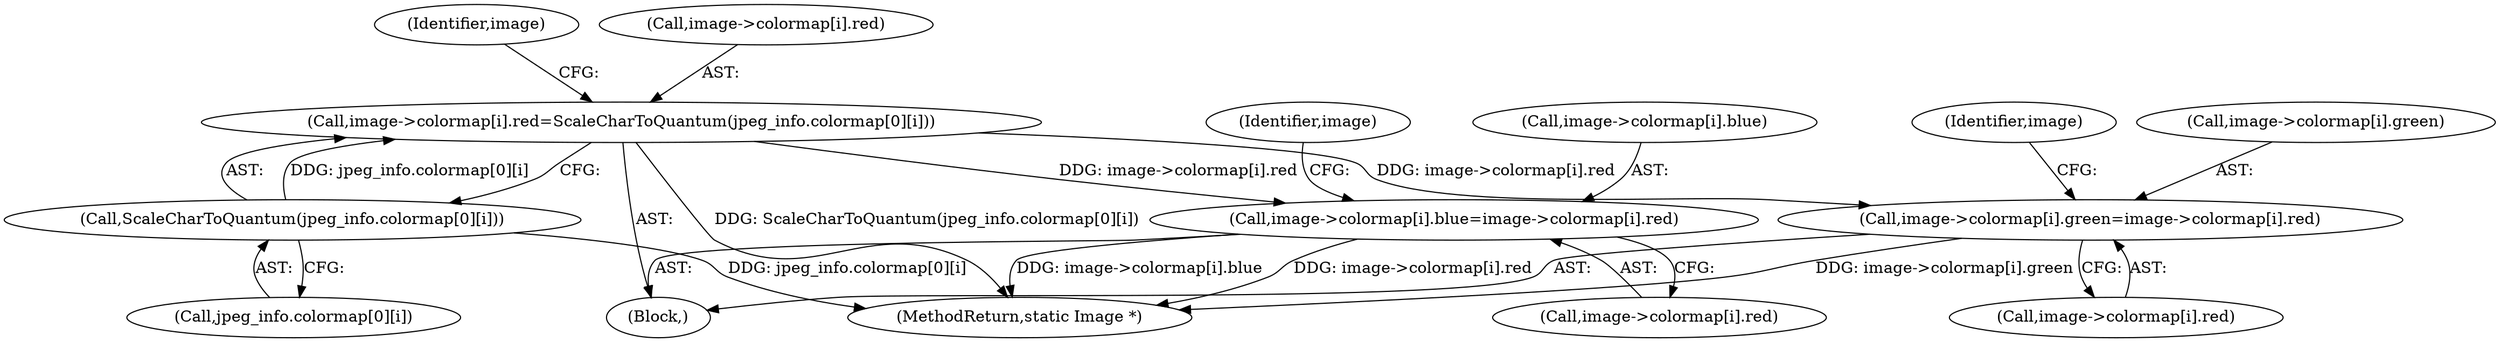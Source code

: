 digraph "0_ImageMagick_f6e9d0d9955e85bdd7540b251cd50d598dacc5e6_29@pointer" {
"1001192" [label="(Call,image->colormap[i].red=ScaleCharToQuantum(jpeg_info.colormap[0][i]))"];
"1001200" [label="(Call,ScaleCharToQuantum(jpeg_info.colormap[0][i]))"];
"1001208" [label="(Call,image->colormap[i].green=image->colormap[i].red)"];
"1001223" [label="(Call,image->colormap[i].blue=image->colormap[i].red)"];
"1001224" [label="(Call,image->colormap[i].blue)"];
"1001223" [label="(Call,image->colormap[i].blue=image->colormap[i].red)"];
"1001227" [label="(Identifier,image)"];
"1001807" [label="(MethodReturn,static Image *)"];
"1001212" [label="(Identifier,image)"];
"1001191" [label="(Block,)"];
"1001200" [label="(Call,ScaleCharToQuantum(jpeg_info.colormap[0][i]))"];
"1001201" [label="(Call,jpeg_info.colormap[0][i])"];
"1001216" [label="(Call,image->colormap[i].red)"];
"1001193" [label="(Call,image->colormap[i].red)"];
"1001209" [label="(Call,image->colormap[i].green)"];
"1001242" [label="(Identifier,image)"];
"1001231" [label="(Call,image->colormap[i].red)"];
"1001208" [label="(Call,image->colormap[i].green=image->colormap[i].red)"];
"1001192" [label="(Call,image->colormap[i].red=ScaleCharToQuantum(jpeg_info.colormap[0][i]))"];
"1001192" -> "1001191"  [label="AST: "];
"1001192" -> "1001200"  [label="CFG: "];
"1001193" -> "1001192"  [label="AST: "];
"1001200" -> "1001192"  [label="AST: "];
"1001212" -> "1001192"  [label="CFG: "];
"1001192" -> "1001807"  [label="DDG: ScaleCharToQuantum(jpeg_info.colormap[0][i])"];
"1001200" -> "1001192"  [label="DDG: jpeg_info.colormap[0][i]"];
"1001192" -> "1001208"  [label="DDG: image->colormap[i].red"];
"1001192" -> "1001223"  [label="DDG: image->colormap[i].red"];
"1001200" -> "1001201"  [label="CFG: "];
"1001201" -> "1001200"  [label="AST: "];
"1001200" -> "1001807"  [label="DDG: jpeg_info.colormap[0][i]"];
"1001208" -> "1001191"  [label="AST: "];
"1001208" -> "1001216"  [label="CFG: "];
"1001209" -> "1001208"  [label="AST: "];
"1001216" -> "1001208"  [label="AST: "];
"1001227" -> "1001208"  [label="CFG: "];
"1001208" -> "1001807"  [label="DDG: image->colormap[i].green"];
"1001223" -> "1001191"  [label="AST: "];
"1001223" -> "1001231"  [label="CFG: "];
"1001224" -> "1001223"  [label="AST: "];
"1001231" -> "1001223"  [label="AST: "];
"1001242" -> "1001223"  [label="CFG: "];
"1001223" -> "1001807"  [label="DDG: image->colormap[i].red"];
"1001223" -> "1001807"  [label="DDG: image->colormap[i].blue"];
}
